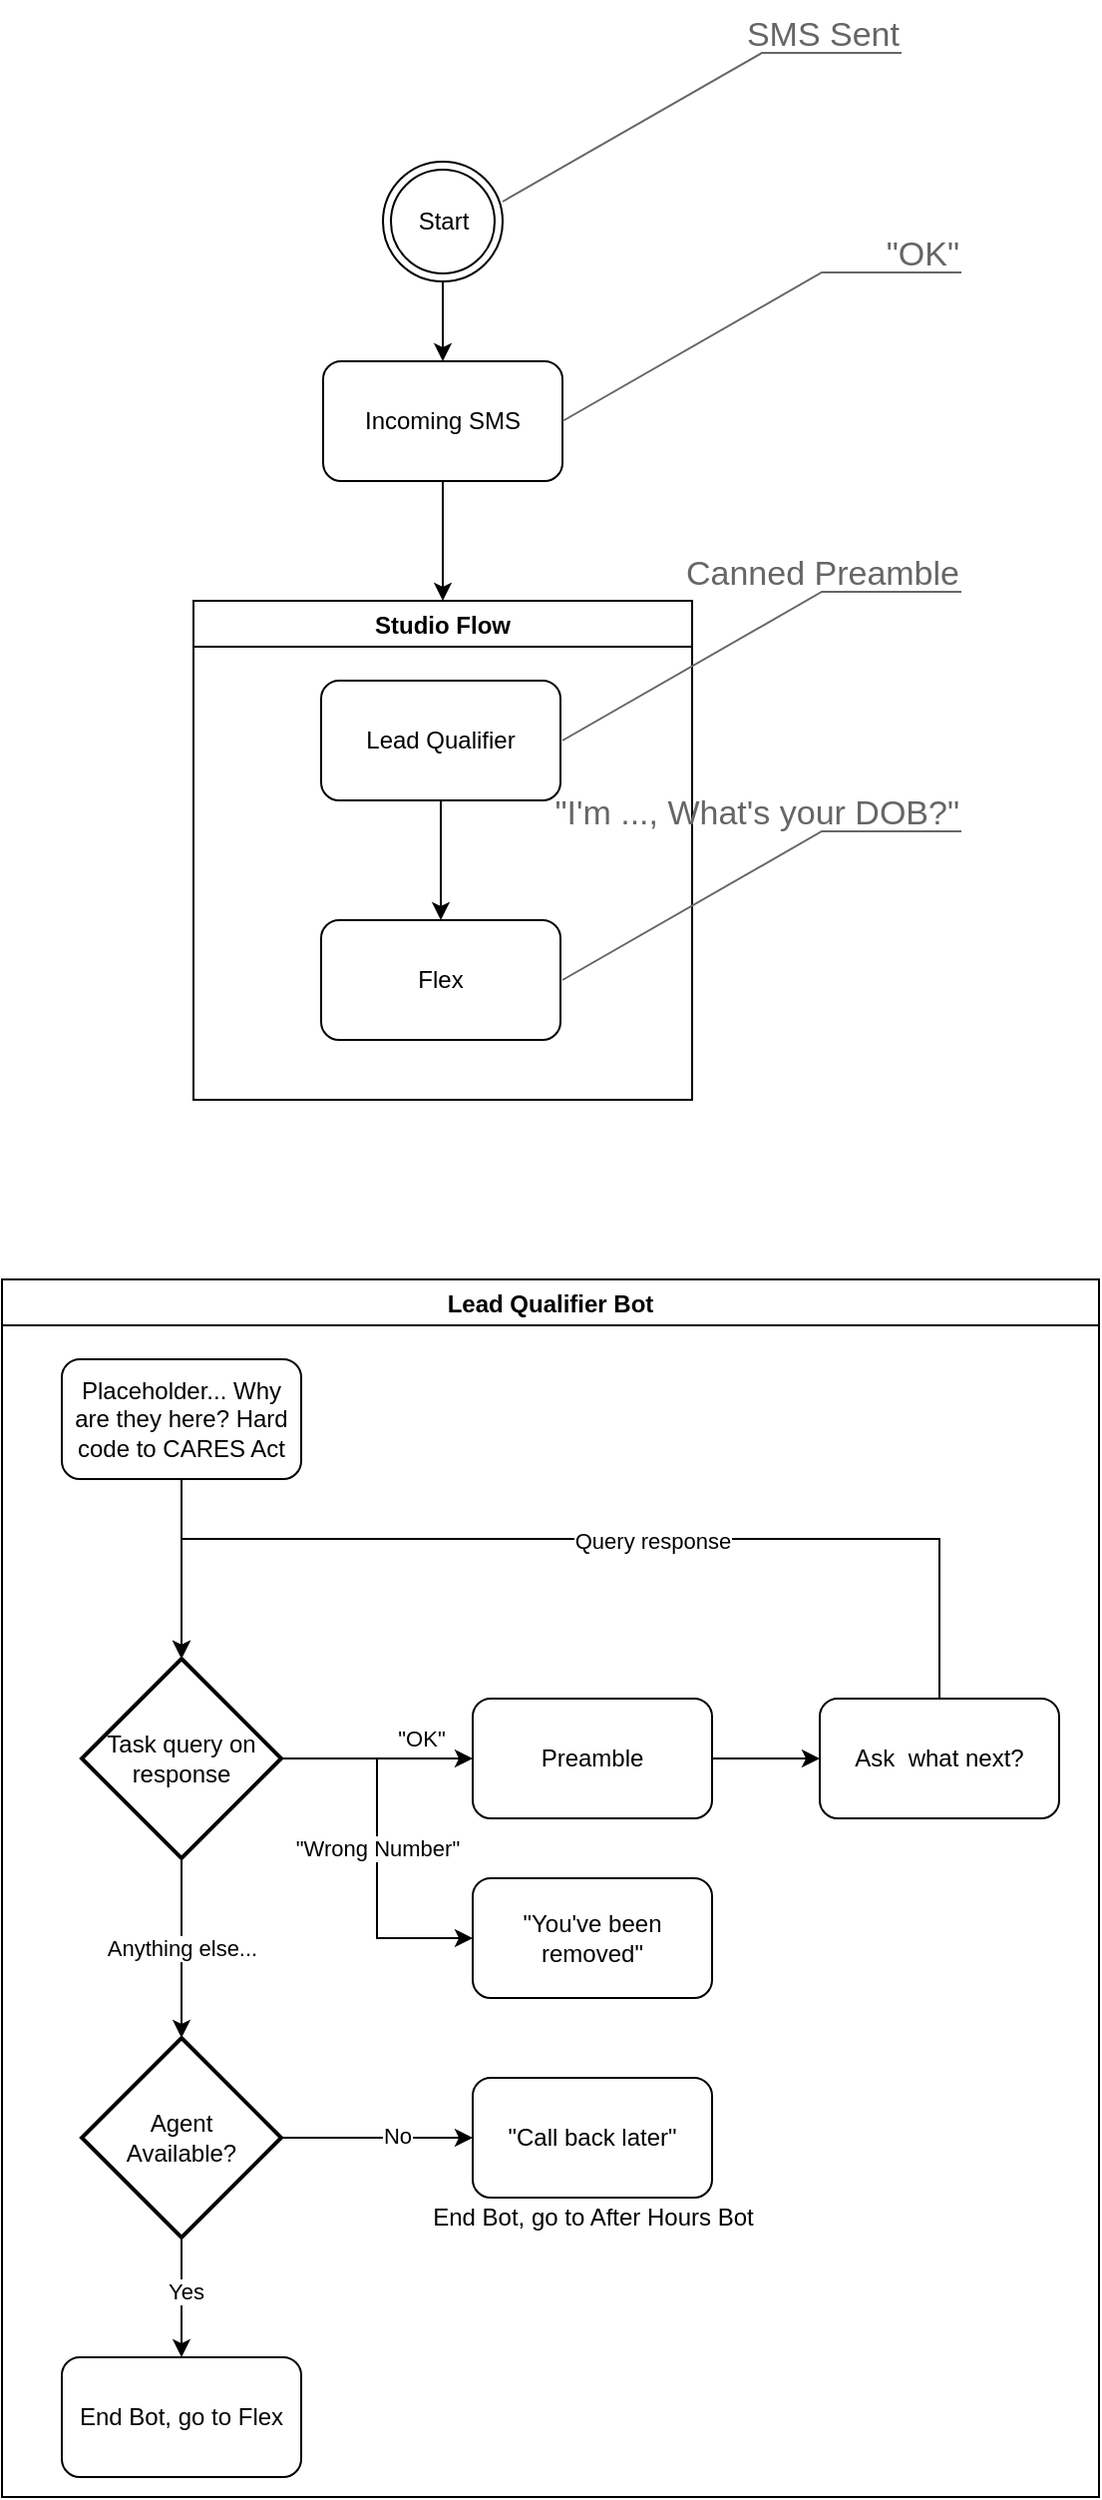<mxfile version="13.5.1" type="github">
  <diagram id="oFNyKdWQi2JhRlYzADXe" name="Page-1">
    <mxGraphModel dx="1229" dy="1074" grid="1" gridSize="10" guides="1" tooltips="1" connect="1" arrows="1" fold="1" page="1" pageScale="1" pageWidth="827" pageHeight="1169" math="0" shadow="0">
      <root>
        <mxCell id="0" />
        <mxCell id="1" parent="0" />
        <mxCell id="n-PW7voA_0DJlgTC3CXf-7" style="edgeStyle=orthogonalEdgeStyle;rounded=0;orthogonalLoop=1;jettySize=auto;html=1;entryX=0.5;entryY=0;entryDx=0;entryDy=0;" edge="1" parent="1" source="n-PW7voA_0DJlgTC3CXf-2" target="n-PW7voA_0DJlgTC3CXf-4">
          <mxGeometry relative="1" as="geometry" />
        </mxCell>
        <mxCell id="n-PW7voA_0DJlgTC3CXf-2" value="Start" style="ellipse;shape=doubleEllipse;html=1;dashed=0;whitespace=wrap;aspect=fixed;" vertex="1" parent="1">
          <mxGeometry x="330" y="100" width="60" height="60" as="geometry" />
        </mxCell>
        <mxCell id="n-PW7voA_0DJlgTC3CXf-3" value="SMS Sent &lt;br&gt;" style="strokeWidth=1;shadow=0;dashed=0;align=center;html=1;shape=mxgraph.mockup.text.callout;linkText=;textSize=17;textColor=#666666;callDir=NE;callStyle=line;fontSize=17;fontColor=#666666;align=right;verticalAlign=top;strokeColor=#666666;" vertex="1" parent="1">
          <mxGeometry x="390" y="20" width="200" height="100" as="geometry" />
        </mxCell>
        <mxCell id="n-PW7voA_0DJlgTC3CXf-8" style="edgeStyle=orthogonalEdgeStyle;rounded=0;orthogonalLoop=1;jettySize=auto;html=1;" edge="1" parent="1" source="n-PW7voA_0DJlgTC3CXf-4" target="n-PW7voA_0DJlgTC3CXf-5">
          <mxGeometry relative="1" as="geometry" />
        </mxCell>
        <mxCell id="n-PW7voA_0DJlgTC3CXf-4" value="Incoming SMS" style="rounded=1;whiteSpace=wrap;html=1;" vertex="1" parent="1">
          <mxGeometry x="300" y="200" width="120" height="60" as="geometry" />
        </mxCell>
        <mxCell id="n-PW7voA_0DJlgTC3CXf-5" value="Studio Flow" style="swimlane;" vertex="1" parent="1">
          <mxGeometry x="235" y="320" width="250" height="250" as="geometry" />
        </mxCell>
        <mxCell id="n-PW7voA_0DJlgTC3CXf-11" value="Flex" style="rounded=1;whiteSpace=wrap;html=1;" vertex="1" parent="n-PW7voA_0DJlgTC3CXf-5">
          <mxGeometry x="64" y="160" width="120" height="60" as="geometry" />
        </mxCell>
        <mxCell id="n-PW7voA_0DJlgTC3CXf-13" style="edgeStyle=orthogonalEdgeStyle;rounded=0;orthogonalLoop=1;jettySize=auto;html=1;entryX=0.5;entryY=0;entryDx=0;entryDy=0;" edge="1" parent="n-PW7voA_0DJlgTC3CXf-5" source="n-PW7voA_0DJlgTC3CXf-12" target="n-PW7voA_0DJlgTC3CXf-11">
          <mxGeometry relative="1" as="geometry" />
        </mxCell>
        <mxCell id="n-PW7voA_0DJlgTC3CXf-12" value="Lead Qualifier" style="rounded=1;whiteSpace=wrap;html=1;" vertex="1" parent="n-PW7voA_0DJlgTC3CXf-5">
          <mxGeometry x="64" y="40" width="120" height="60" as="geometry" />
        </mxCell>
        <mxCell id="n-PW7voA_0DJlgTC3CXf-9" value="&quot;OK&quot;" style="strokeWidth=1;shadow=0;dashed=0;align=center;html=1;shape=mxgraph.mockup.text.callout;linkText=;textSize=17;textColor=#666666;callDir=NE;callStyle=line;fontSize=17;fontColor=#666666;align=right;verticalAlign=top;strokeColor=#666666;" vertex="1" parent="1">
          <mxGeometry x="420" y="130" width="200" height="100" as="geometry" />
        </mxCell>
        <mxCell id="n-PW7voA_0DJlgTC3CXf-14" value="Lead Qualifier Bot" style="swimlane;" vertex="1" parent="1">
          <mxGeometry x="139" y="660" width="550" height="610" as="geometry" />
        </mxCell>
        <mxCell id="n-PW7voA_0DJlgTC3CXf-27" style="edgeStyle=orthogonalEdgeStyle;rounded=0;orthogonalLoop=1;jettySize=auto;html=1;" edge="1" parent="n-PW7voA_0DJlgTC3CXf-14" source="n-PW7voA_0DJlgTC3CXf-17" target="n-PW7voA_0DJlgTC3CXf-24">
          <mxGeometry relative="1" as="geometry" />
        </mxCell>
        <mxCell id="n-PW7voA_0DJlgTC3CXf-17" value="Preamble" style="rounded=1;whiteSpace=wrap;html=1;" vertex="1" parent="n-PW7voA_0DJlgTC3CXf-14">
          <mxGeometry x="236" y="210" width="120" height="60" as="geometry" />
        </mxCell>
        <mxCell id="n-PW7voA_0DJlgTC3CXf-22" style="edgeStyle=orthogonalEdgeStyle;rounded=0;orthogonalLoop=1;jettySize=auto;html=1;" edge="1" parent="n-PW7voA_0DJlgTC3CXf-14" source="n-PW7voA_0DJlgTC3CXf-10" target="n-PW7voA_0DJlgTC3CXf-17">
          <mxGeometry relative="1" as="geometry" />
        </mxCell>
        <mxCell id="n-PW7voA_0DJlgTC3CXf-23" value="&quot;OK&quot;" style="edgeLabel;html=1;align=center;verticalAlign=middle;resizable=0;points=[];" vertex="1" connectable="0" parent="n-PW7voA_0DJlgTC3CXf-22">
          <mxGeometry x="0.25" y="2" relative="1" as="geometry">
            <mxPoint x="10" y="-8" as="offset" />
          </mxGeometry>
        </mxCell>
        <mxCell id="n-PW7voA_0DJlgTC3CXf-31" value="Anything else..." style="edgeStyle=orthogonalEdgeStyle;rounded=0;orthogonalLoop=1;jettySize=auto;html=1;" edge="1" parent="n-PW7voA_0DJlgTC3CXf-14" source="n-PW7voA_0DJlgTC3CXf-10" target="n-PW7voA_0DJlgTC3CXf-29">
          <mxGeometry relative="1" as="geometry" />
        </mxCell>
        <mxCell id="n-PW7voA_0DJlgTC3CXf-34" value="&quot;Wrong Number&quot;" style="edgeStyle=orthogonalEdgeStyle;rounded=0;orthogonalLoop=1;jettySize=auto;html=1;entryX=0;entryY=0.5;entryDx=0;entryDy=0;" edge="1" parent="n-PW7voA_0DJlgTC3CXf-14" source="n-PW7voA_0DJlgTC3CXf-10" target="n-PW7voA_0DJlgTC3CXf-33">
          <mxGeometry relative="1" as="geometry" />
        </mxCell>
        <mxCell id="n-PW7voA_0DJlgTC3CXf-10" value="Task query on response" style="strokeWidth=2;html=1;shape=mxgraph.flowchart.decision;whiteSpace=wrap;" vertex="1" parent="n-PW7voA_0DJlgTC3CXf-14">
          <mxGeometry x="40" y="190" width="100" height="100" as="geometry" />
        </mxCell>
        <mxCell id="n-PW7voA_0DJlgTC3CXf-20" style="edgeStyle=orthogonalEdgeStyle;rounded=0;orthogonalLoop=1;jettySize=auto;html=1;entryX=0.5;entryY=0;entryDx=0;entryDy=0;entryPerimeter=0;" edge="1" parent="n-PW7voA_0DJlgTC3CXf-14" source="n-PW7voA_0DJlgTC3CXf-19" target="n-PW7voA_0DJlgTC3CXf-10">
          <mxGeometry relative="1" as="geometry" />
        </mxCell>
        <mxCell id="n-PW7voA_0DJlgTC3CXf-19" value="Placeholder... Why are they here? Hard code to CARES Act" style="rounded=1;whiteSpace=wrap;html=1;" vertex="1" parent="n-PW7voA_0DJlgTC3CXf-14">
          <mxGeometry x="30" y="40" width="120" height="60" as="geometry" />
        </mxCell>
        <mxCell id="n-PW7voA_0DJlgTC3CXf-25" style="edgeStyle=orthogonalEdgeStyle;rounded=0;orthogonalLoop=1;jettySize=auto;html=1;" edge="1" parent="n-PW7voA_0DJlgTC3CXf-14" source="n-PW7voA_0DJlgTC3CXf-24" target="n-PW7voA_0DJlgTC3CXf-10">
          <mxGeometry relative="1" as="geometry">
            <Array as="points">
              <mxPoint x="470" y="130" />
              <mxPoint x="90" y="130" />
            </Array>
          </mxGeometry>
        </mxCell>
        <mxCell id="n-PW7voA_0DJlgTC3CXf-28" value="Query response" style="edgeLabel;html=1;align=center;verticalAlign=middle;resizable=0;points=[];" vertex="1" connectable="0" parent="n-PW7voA_0DJlgTC3CXf-25">
          <mxGeometry x="-0.139" y="1" relative="1" as="geometry">
            <mxPoint as="offset" />
          </mxGeometry>
        </mxCell>
        <mxCell id="n-PW7voA_0DJlgTC3CXf-24" value="Ask &amp;nbsp;what next?" style="rounded=1;whiteSpace=wrap;html=1;" vertex="1" parent="n-PW7voA_0DJlgTC3CXf-14">
          <mxGeometry x="410" y="210" width="120" height="60" as="geometry" />
        </mxCell>
        <mxCell id="n-PW7voA_0DJlgTC3CXf-37" style="edgeStyle=orthogonalEdgeStyle;rounded=0;orthogonalLoop=1;jettySize=auto;html=1;" edge="1" parent="n-PW7voA_0DJlgTC3CXf-14" source="n-PW7voA_0DJlgTC3CXf-29" target="n-PW7voA_0DJlgTC3CXf-36">
          <mxGeometry relative="1" as="geometry" />
        </mxCell>
        <mxCell id="n-PW7voA_0DJlgTC3CXf-38" value="No" style="edgeLabel;html=1;align=center;verticalAlign=middle;resizable=0;points=[];" vertex="1" connectable="0" parent="n-PW7voA_0DJlgTC3CXf-37">
          <mxGeometry x="0.208" y="1" relative="1" as="geometry">
            <mxPoint as="offset" />
          </mxGeometry>
        </mxCell>
        <mxCell id="n-PW7voA_0DJlgTC3CXf-29" value="Agent &lt;br&gt;Available?" style="strokeWidth=2;html=1;shape=mxgraph.flowchart.decision;whiteSpace=wrap;" vertex="1" parent="n-PW7voA_0DJlgTC3CXf-14">
          <mxGeometry x="40" y="380" width="100" height="100" as="geometry" />
        </mxCell>
        <mxCell id="n-PW7voA_0DJlgTC3CXf-33" value="&quot;You&#39;ve been removed&quot;" style="rounded=1;whiteSpace=wrap;html=1;" vertex="1" parent="n-PW7voA_0DJlgTC3CXf-14">
          <mxGeometry x="236" y="300" width="120" height="60" as="geometry" />
        </mxCell>
        <mxCell id="n-PW7voA_0DJlgTC3CXf-36" value="&quot;Call back later&quot;" style="rounded=1;whiteSpace=wrap;html=1;" vertex="1" parent="n-PW7voA_0DJlgTC3CXf-14">
          <mxGeometry x="236" y="400" width="120" height="60" as="geometry" />
        </mxCell>
        <mxCell id="n-PW7voA_0DJlgTC3CXf-41" value="End Bot, go to After Hours Bot" style="text;html=1;strokeColor=none;fillColor=none;align=center;verticalAlign=middle;whiteSpace=wrap;rounded=0;" vertex="1" parent="n-PW7voA_0DJlgTC3CXf-14">
          <mxGeometry x="198.5" y="460" width="195" height="20" as="geometry" />
        </mxCell>
        <mxCell id="n-PW7voA_0DJlgTC3CXf-15" value="End Bot, go to Flex" style="rounded=1;whiteSpace=wrap;html=1;" vertex="1" parent="n-PW7voA_0DJlgTC3CXf-14">
          <mxGeometry x="30" y="540" width="120" height="60" as="geometry" />
        </mxCell>
        <mxCell id="n-PW7voA_0DJlgTC3CXf-30" style="edgeStyle=orthogonalEdgeStyle;rounded=0;orthogonalLoop=1;jettySize=auto;html=1;entryX=0.5;entryY=0;entryDx=0;entryDy=0;" edge="1" parent="n-PW7voA_0DJlgTC3CXf-14" source="n-PW7voA_0DJlgTC3CXf-29" target="n-PW7voA_0DJlgTC3CXf-15">
          <mxGeometry relative="1" as="geometry" />
        </mxCell>
        <mxCell id="n-PW7voA_0DJlgTC3CXf-32" value="Yes" style="edgeLabel;html=1;align=center;verticalAlign=middle;resizable=0;points=[];" vertex="1" connectable="0" parent="n-PW7voA_0DJlgTC3CXf-30">
          <mxGeometry x="-0.12" y="2" relative="1" as="geometry">
            <mxPoint as="offset" />
          </mxGeometry>
        </mxCell>
        <mxCell id="n-PW7voA_0DJlgTC3CXf-18" value="Canned Preamble" style="strokeWidth=1;shadow=0;dashed=0;align=center;html=1;shape=mxgraph.mockup.text.callout;linkText=;textSize=17;textColor=#666666;callDir=NE;callStyle=line;fontSize=17;fontColor=#666666;align=right;verticalAlign=top;strokeColor=#666666;" vertex="1" parent="1">
          <mxGeometry x="420" y="290" width="200" height="100" as="geometry" />
        </mxCell>
        <mxCell id="n-PW7voA_0DJlgTC3CXf-40" value="&quot;I&#39;m ..., What&#39;s your DOB?&quot;" style="strokeWidth=1;shadow=0;dashed=0;align=center;html=1;shape=mxgraph.mockup.text.callout;linkText=;textSize=17;textColor=#666666;callDir=NE;callStyle=line;fontSize=17;fontColor=#666666;align=right;verticalAlign=top;strokeColor=#666666;" vertex="1" parent="1">
          <mxGeometry x="420" y="410" width="200" height="100" as="geometry" />
        </mxCell>
      </root>
    </mxGraphModel>
  </diagram>
</mxfile>
